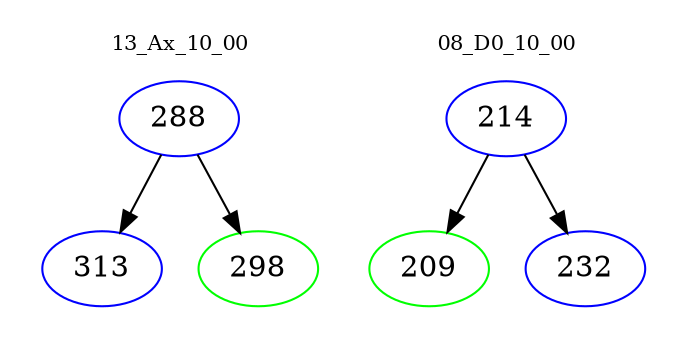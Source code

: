 digraph{
subgraph cluster_0 {
color = white
label = "13_Ax_10_00";
fontsize=10;
T0_288 [label="288", color="blue"]
T0_288 -> T0_313 [color="black"]
T0_313 [label="313", color="blue"]
T0_288 -> T0_298 [color="black"]
T0_298 [label="298", color="green"]
}
subgraph cluster_1 {
color = white
label = "08_D0_10_00";
fontsize=10;
T1_214 [label="214", color="blue"]
T1_214 -> T1_209 [color="black"]
T1_209 [label="209", color="green"]
T1_214 -> T1_232 [color="black"]
T1_232 [label="232", color="blue"]
}
}
